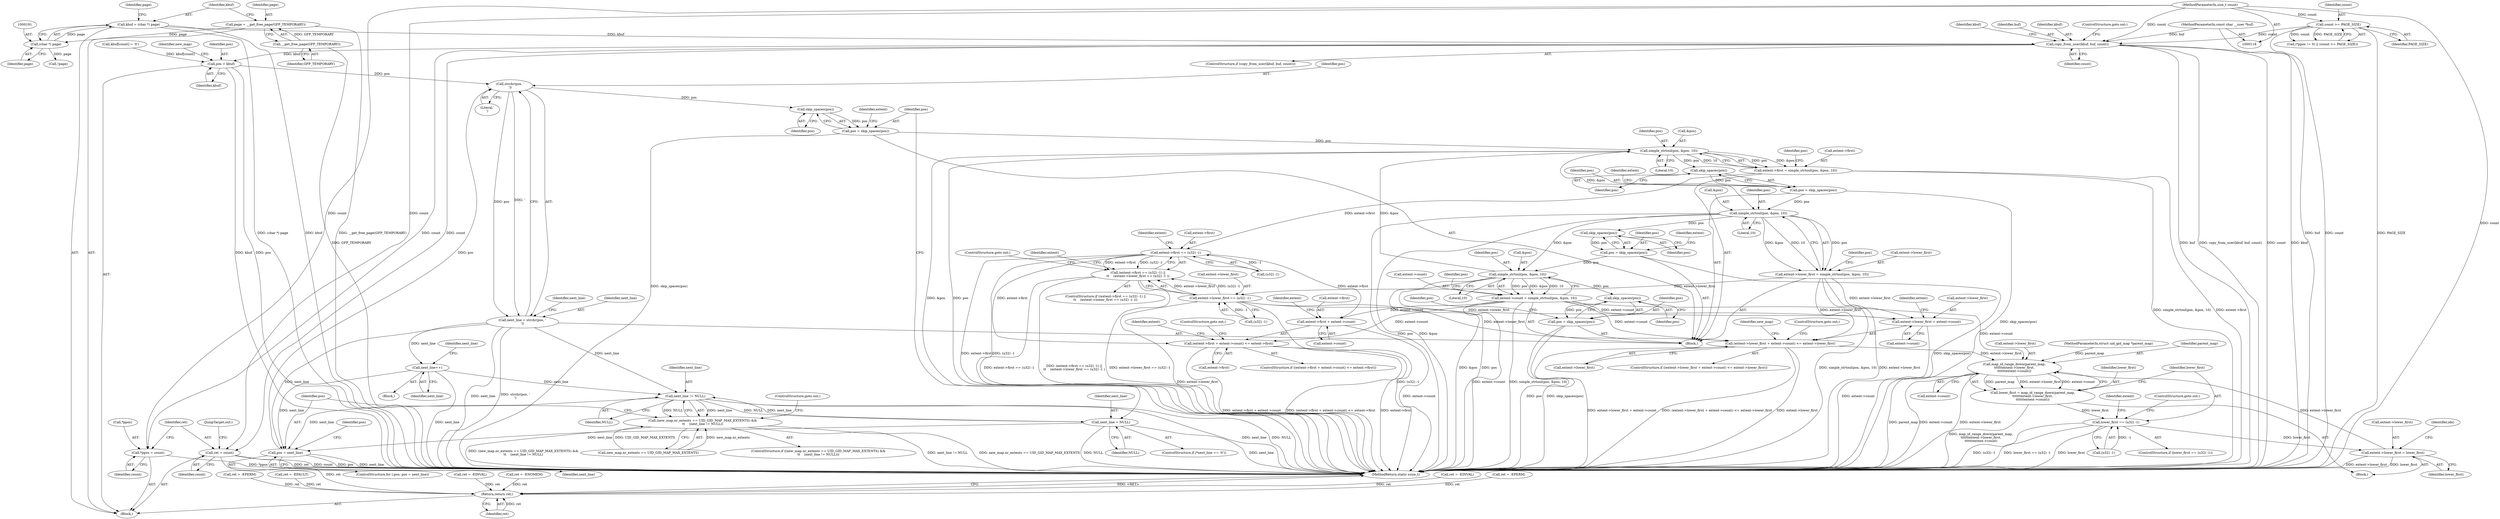 digraph "0_linux_6708075f104c3c9b04b23336bb0366ca30c3931b@API" {
"1000216" [label="(Call,copy_from_user(kbuf, buf, count))"];
"1000188" [label="(Call,kbuf = (char *) page)"];
"1000190" [label="(Call,(char *) page)"];
"1000184" [label="(Call,page = __get_free_page(GFP_TEMPORARY))"];
"1000186" [label="(Call,__get_free_page(GFP_TEMPORARY))"];
"1000120" [label="(MethodParameterIn,const char __user *buf)"];
"1000207" [label="(Call,count >= PAGE_SIZE)"];
"1000121" [label="(MethodParameterIn,size_t count)"];
"1000230" [label="(Call,pos = kbuf)"];
"1000256" [label="(Call,strchr(pos, '\n'))"];
"1000254" [label="(Call,next_line = strchr(pos, '\n'))"];
"1000240" [label="(Call,pos = next_line)"];
"1000266" [label="(Call,next_line++)"];
"1000408" [label="(Call,next_line != NULL)"];
"1000273" [label="(Call,next_line = NULL)"];
"1000402" [label="(Call,(new_map.nr_extents == UID_GID_MAP_MAX_EXTENTS) &&\n\t\t    (next_line != NULL))"];
"1000278" [label="(Call,skip_spaces(pos))"];
"1000276" [label="(Call,pos = skip_spaces(pos))"];
"1000284" [label="(Call,simple_strtoul(pos, &pos, 10))"];
"1000280" [label="(Call,extent->first = simple_strtoul(pos, &pos, 10))"];
"1000348" [label="(Call,extent->first == (u32) -1)"];
"1000347" [label="(Call,(extent->first == (u32) -1) ||\n\t\t    (extent->lower_first == (u32) -1 ))"];
"1000366" [label="(Call,(extent->first + extent->count) <= extent->first)"];
"1000367" [label="(Call,extent->first + extent->count)"];
"1000297" [label="(Call,skip_spaces(pos))"];
"1000295" [label="(Call,pos = skip_spaces(pos))"];
"1000303" [label="(Call,simple_strtoul(pos, &pos, 10))"];
"1000299" [label="(Call,extent->lower_first = simple_strtoul(pos, &pos, 10))"];
"1000356" [label="(Call,extent->lower_first == (u32) -1)"];
"1000379" [label="(Call,(extent->lower_first + extent->count) <= extent->lower_first)"];
"1000454" [label="(Call,map_id_range_down(parent_map,\n\t\t\t\t\t\textent->lower_first,\n\t\t\t\t\t\textent->count))"];
"1000452" [label="(Call,lower_first = map_id_range_down(parent_map,\n\t\t\t\t\t\textent->lower_first,\n\t\t\t\t\t\textent->count))"];
"1000463" [label="(Call,lower_first == (u32) -1)"];
"1000470" [label="(Call,extent->lower_first = lower_first)"];
"1000380" [label="(Call,extent->lower_first + extent->count)"];
"1000316" [label="(Call,skip_spaces(pos))"];
"1000314" [label="(Call,pos = skip_spaces(pos))"];
"1000322" [label="(Call,simple_strtoul(pos, &pos, 10))"];
"1000318" [label="(Call,extent->count = simple_strtoul(pos, &pos, 10))"];
"1000338" [label="(Call,skip_spaces(pos))"];
"1000336" [label="(Call,pos = skip_spaces(pos))"];
"1000500" [label="(Call,*ppos = count)"];
"1000504" [label="(Call,ret = count)"];
"1000515" [label="(Return,return ret;)"];
"1000365" [label="(ControlStructure,if ((extent->first + extent->count) <= extent->first))"];
"1000189" [label="(Identifier,kbuf)"];
"1000326" [label="(Literal,10)"];
"1000382" [label="(Identifier,extent)"];
"1000274" [label="(Identifier,next_line)"];
"1000453" [label="(Identifier,lower_first)"];
"1000401" [label="(ControlStructure,if ((new_map.nr_extents == UID_GID_MAP_MAX_EXTENTS) &&\n\t\t    (next_line != NULL)))"];
"1000515" [label="(Return,return ret;)"];
"1000235" [label="(Identifier,new_map)"];
"1000243" [label="(Block,)"];
"1000464" [label="(Identifier,lower_first)"];
"1000469" [label="(ControlStructure,goto out;)"];
"1000197" [label="(Call,ret = -EINVAL)"];
"1000288" [label="(Literal,10)"];
"1000298" [label="(Identifier,pos)"];
"1000120" [label="(MethodParameterIn,const char __user *buf)"];
"1000402" [label="(Call,(new_map.nr_extents == UID_GID_MAP_MAX_EXTENTS) &&\n\t\t    (next_line != NULL))"];
"1000286" [label="(Call,&pos)"];
"1000371" [label="(Call,extent->count)"];
"1000375" [label="(Identifier,extent)"];
"1000295" [label="(Call,pos = skip_spaces(pos))"];
"1000180" [label="(Call,ret = -ENOMEM)"];
"1000506" [label="(Identifier,count)"];
"1000293" [label="(Identifier,pos)"];
"1000207" [label="(Call,count >= PAGE_SIZE)"];
"1000500" [label="(Call,*ppos = count)"];
"1000230" [label="(Call,pos = kbuf)"];
"1000304" [label="(Identifier,pos)"];
"1000254" [label="(Call,next_line = strchr(pos, '\n'))"];
"1000187" [label="(Identifier,GFP_TEMPORARY)"];
"1000377" [label="(ControlStructure,goto out;)"];
"1000470" [label="(Call,extent->lower_first = lower_first)"];
"1000505" [label="(Identifier,ret)"];
"1000352" [label="(Call,(u32) -1)"];
"1000360" [label="(Call,(u32) -1)"];
"1000218" [label="(Identifier,buf)"];
"1000336" [label="(Call,pos = skip_spaces(pos))"];
"1000403" [label="(Call,new_map.nr_extents == UID_GID_MAP_MAX_EXTENTS)"];
"1000271" [label="(Identifier,next_line)"];
"1000330" [label="(Identifier,pos)"];
"1000314" [label="(Call,pos = skip_spaces(pos))"];
"1000517" [label="(MethodReturn,static ssize_t)"];
"1000188" [label="(Call,kbuf = (char *) page)"];
"1000285" [label="(Identifier,pos)"];
"1000226" [label="(Call,ret = -EINVAL)"];
"1000307" [label="(Literal,10)"];
"1000277" [label="(Identifier,pos)"];
"1000504" [label="(Call,ret = count)"];
"1000125" [label="(MethodParameterIn,struct uid_gid_map *parent_map)"];
"1000455" [label="(Identifier,parent_map)"];
"1000454" [label="(Call,map_id_range_down(parent_map,\n\t\t\t\t\t\textent->lower_first,\n\t\t\t\t\t\textent->count))"];
"1000232" [label="(Identifier,kbuf)"];
"1000297" [label="(Call,skip_spaces(pos))"];
"1000356" [label="(Call,extent->lower_first == (u32) -1)"];
"1000266" [label="(Call,next_line++)"];
"1000275" [label="(Identifier,NULL)"];
"1000256" [label="(Call,strchr(pos, '\n'))"];
"1000319" [label="(Call,extent->count)"];
"1000255" [label="(Identifier,next_line)"];
"1000323" [label="(Identifier,pos)"];
"1000346" [label="(ControlStructure,if ((extent->first == (u32) -1) ||\n\t\t    (extent->lower_first == (u32) -1 )))"];
"1000322" [label="(Call,simple_strtoul(pos, &pos, 10))"];
"1000459" [label="(Call,extent->count)"];
"1000216" [label="(Call,copy_from_user(kbuf, buf, count))"];
"1000349" [label="(Call,extent->first)"];
"1000366" [label="(Call,(extent->first + extent->count) <= extent->first)"];
"1000238" [label="(ControlStructure,for (;pos; pos = next_line))"];
"1000231" [label="(Identifier,pos)"];
"1000217" [label="(Identifier,kbuf)"];
"1000280" [label="(Call,extent->first = simple_strtoul(pos, &pos, 10))"];
"1000209" [label="(Identifier,PAGE_SIZE)"];
"1000357" [label="(Call,extent->lower_first)"];
"1000160" [label="(Call,ret = -EPERM)"];
"1000126" [label="(Block,)"];
"1000474" [label="(Identifier,lower_first)"];
"1000324" [label="(Call,&pos)"];
"1000268" [label="(ControlStructure,if (*next_line == '\0'))"];
"1000184" [label="(Call,page = __get_free_page(GFP_TEMPORARY))"];
"1000312" [label="(Identifier,pos)"];
"1000463" [label="(Call,lower_first == (u32) -1)"];
"1000507" [label="(JumpTarget,out:)"];
"1000279" [label="(Identifier,pos)"];
"1000368" [label="(Call,extent->first)"];
"1000221" [label="(Call,kbuf[count] = '\0')"];
"1000299" [label="(Call,extent->lower_first = simple_strtoul(pos, &pos, 10))"];
"1000315" [label="(Identifier,pos)"];
"1000380" [label="(Call,extent->lower_first + extent->count)"];
"1000240" [label="(Call,pos = next_line)"];
"1000276" [label="(Call,pos = skip_spaces(pos))"];
"1000379" [label="(Call,(extent->lower_first + extent->count) <= extent->lower_first)"];
"1000300" [label="(Call,extent->lower_first)"];
"1000387" [label="(Call,extent->lower_first)"];
"1000190" [label="(Call,(char *) page)"];
"1000411" [label="(ControlStructure,goto out;)"];
"1000516" [label="(Identifier,ret)"];
"1000186" [label="(Call,__get_free_page(GFP_TEMPORARY))"];
"1000208" [label="(Identifier,count)"];
"1000408" [label="(Call,next_line != NULL)"];
"1000320" [label="(Identifier,extent)"];
"1000257" [label="(Identifier,pos)"];
"1000419" [label="(Call,ret = -EPERM)"];
"1000211" [label="(Call,ret = -EFAULT)"];
"1000241" [label="(Identifier,pos)"];
"1000239" [label="(Identifier,pos)"];
"1000192" [label="(Identifier,page)"];
"1000195" [label="(Identifier,page)"];
"1000348" [label="(Call,extent->first == (u32) -1)"];
"1000317" [label="(Identifier,pos)"];
"1000442" [label="(Block,)"];
"1000185" [label="(Identifier,page)"];
"1000364" [label="(ControlStructure,goto out;)"];
"1000501" [label="(Call,*ppos)"];
"1000296" [label="(Identifier,pos)"];
"1000316" [label="(Call,skip_spaces(pos))"];
"1000462" [label="(ControlStructure,if (lower_first == (u32) -1))"];
"1000202" [label="(Call,(*ppos != 0) || (count >= PAGE_SIZE))"];
"1000338" [label="(Call,skip_spaces(pos))"];
"1000305" [label="(Call,&pos)"];
"1000452" [label="(Call,lower_first = map_id_range_down(parent_map,\n\t\t\t\t\t\textent->lower_first,\n\t\t\t\t\t\textent->count))"];
"1000503" [label="(Identifier,count)"];
"1000456" [label="(Call,extent->lower_first)"];
"1000343" [label="(Identifier,pos)"];
"1000471" [label="(Call,extent->lower_first)"];
"1000220" [label="(ControlStructure,goto out;)"];
"1000394" [label="(Identifier,new_map)"];
"1000219" [label="(Identifier,count)"];
"1000410" [label="(Identifier,NULL)"];
"1000267" [label="(Identifier,next_line)"];
"1000465" [label="(Call,(u32) -1)"];
"1000223" [label="(Identifier,kbuf)"];
"1000303" [label="(Call,simple_strtoul(pos, &pos, 10))"];
"1000278" [label="(Call,skip_spaces(pos))"];
"1000242" [label="(Identifier,next_line)"];
"1000347" [label="(Call,(extent->first == (u32) -1) ||\n\t\t    (extent->lower_first == (u32) -1 ))"];
"1000194" [label="(Call,!page)"];
"1000369" [label="(Identifier,extent)"];
"1000284" [label="(Call,simple_strtoul(pos, &pos, 10))"];
"1000258" [label="(Literal,'\n')"];
"1000260" [label="(Identifier,next_line)"];
"1000388" [label="(Identifier,extent)"];
"1000301" [label="(Identifier,extent)"];
"1000318" [label="(Call,extent->count = simple_strtoul(pos, &pos, 10))"];
"1000281" [label="(Call,extent->first)"];
"1000390" [label="(ControlStructure,goto out;)"];
"1000441" [label="(Identifier,idx)"];
"1000367" [label="(Call,extent->first + extent->count)"];
"1000282" [label="(Identifier,extent)"];
"1000339" [label="(Identifier,pos)"];
"1000273" [label="(Call,next_line = NULL)"];
"1000378" [label="(ControlStructure,if ((extent->lower_first + extent->count) <= extent->lower_first))"];
"1000358" [label="(Identifier,extent)"];
"1000472" [label="(Identifier,extent)"];
"1000337" [label="(Identifier,pos)"];
"1000261" [label="(Block,)"];
"1000381" [label="(Call,extent->lower_first)"];
"1000384" [label="(Call,extent->count)"];
"1000409" [label="(Identifier,next_line)"];
"1000215" [label="(ControlStructure,if (copy_from_user(kbuf, buf, count)))"];
"1000374" [label="(Call,extent->first)"];
"1000121" [label="(MethodParameterIn,size_t count)"];
"1000216" -> "1000215"  [label="AST: "];
"1000216" -> "1000219"  [label="CFG: "];
"1000217" -> "1000216"  [label="AST: "];
"1000218" -> "1000216"  [label="AST: "];
"1000219" -> "1000216"  [label="AST: "];
"1000220" -> "1000216"  [label="CFG: "];
"1000223" -> "1000216"  [label="CFG: "];
"1000216" -> "1000517"  [label="DDG: copy_from_user(kbuf, buf, count)"];
"1000216" -> "1000517"  [label="DDG: count"];
"1000216" -> "1000517"  [label="DDG: kbuf"];
"1000216" -> "1000517"  [label="DDG: buf"];
"1000188" -> "1000216"  [label="DDG: kbuf"];
"1000120" -> "1000216"  [label="DDG: buf"];
"1000207" -> "1000216"  [label="DDG: count"];
"1000121" -> "1000216"  [label="DDG: count"];
"1000216" -> "1000230"  [label="DDG: kbuf"];
"1000216" -> "1000500"  [label="DDG: count"];
"1000216" -> "1000504"  [label="DDG: count"];
"1000188" -> "1000126"  [label="AST: "];
"1000188" -> "1000190"  [label="CFG: "];
"1000189" -> "1000188"  [label="AST: "];
"1000190" -> "1000188"  [label="AST: "];
"1000195" -> "1000188"  [label="CFG: "];
"1000188" -> "1000517"  [label="DDG: (char *) page"];
"1000188" -> "1000517"  [label="DDG: kbuf"];
"1000190" -> "1000188"  [label="DDG: page"];
"1000190" -> "1000192"  [label="CFG: "];
"1000191" -> "1000190"  [label="AST: "];
"1000192" -> "1000190"  [label="AST: "];
"1000184" -> "1000190"  [label="DDG: page"];
"1000190" -> "1000194"  [label="DDG: page"];
"1000184" -> "1000126"  [label="AST: "];
"1000184" -> "1000186"  [label="CFG: "];
"1000185" -> "1000184"  [label="AST: "];
"1000186" -> "1000184"  [label="AST: "];
"1000189" -> "1000184"  [label="CFG: "];
"1000184" -> "1000517"  [label="DDG: __get_free_page(GFP_TEMPORARY)"];
"1000186" -> "1000184"  [label="DDG: GFP_TEMPORARY"];
"1000186" -> "1000187"  [label="CFG: "];
"1000187" -> "1000186"  [label="AST: "];
"1000186" -> "1000517"  [label="DDG: GFP_TEMPORARY"];
"1000120" -> "1000118"  [label="AST: "];
"1000120" -> "1000517"  [label="DDG: buf"];
"1000207" -> "1000202"  [label="AST: "];
"1000207" -> "1000209"  [label="CFG: "];
"1000208" -> "1000207"  [label="AST: "];
"1000209" -> "1000207"  [label="AST: "];
"1000202" -> "1000207"  [label="CFG: "];
"1000207" -> "1000517"  [label="DDG: PAGE_SIZE"];
"1000207" -> "1000517"  [label="DDG: count"];
"1000207" -> "1000202"  [label="DDG: count"];
"1000207" -> "1000202"  [label="DDG: PAGE_SIZE"];
"1000121" -> "1000207"  [label="DDG: count"];
"1000121" -> "1000118"  [label="AST: "];
"1000121" -> "1000517"  [label="DDG: count"];
"1000121" -> "1000500"  [label="DDG: count"];
"1000121" -> "1000504"  [label="DDG: count"];
"1000230" -> "1000126"  [label="AST: "];
"1000230" -> "1000232"  [label="CFG: "];
"1000231" -> "1000230"  [label="AST: "];
"1000232" -> "1000230"  [label="AST: "];
"1000235" -> "1000230"  [label="CFG: "];
"1000230" -> "1000517"  [label="DDG: pos"];
"1000230" -> "1000517"  [label="DDG: kbuf"];
"1000221" -> "1000230"  [label="DDG: kbuf[count]"];
"1000230" -> "1000256"  [label="DDG: pos"];
"1000256" -> "1000254"  [label="AST: "];
"1000256" -> "1000258"  [label="CFG: "];
"1000257" -> "1000256"  [label="AST: "];
"1000258" -> "1000256"  [label="AST: "];
"1000254" -> "1000256"  [label="CFG: "];
"1000256" -> "1000254"  [label="DDG: pos"];
"1000256" -> "1000254"  [label="DDG: '\n'"];
"1000240" -> "1000256"  [label="DDG: pos"];
"1000256" -> "1000278"  [label="DDG: pos"];
"1000254" -> "1000243"  [label="AST: "];
"1000255" -> "1000254"  [label="AST: "];
"1000260" -> "1000254"  [label="CFG: "];
"1000254" -> "1000517"  [label="DDG: next_line"];
"1000254" -> "1000517"  [label="DDG: strchr(pos, '\n')"];
"1000254" -> "1000240"  [label="DDG: next_line"];
"1000254" -> "1000266"  [label="DDG: next_line"];
"1000254" -> "1000408"  [label="DDG: next_line"];
"1000240" -> "1000238"  [label="AST: "];
"1000240" -> "1000242"  [label="CFG: "];
"1000241" -> "1000240"  [label="AST: "];
"1000242" -> "1000240"  [label="AST: "];
"1000239" -> "1000240"  [label="CFG: "];
"1000240" -> "1000517"  [label="DDG: next_line"];
"1000240" -> "1000517"  [label="DDG: pos"];
"1000408" -> "1000240"  [label="DDG: next_line"];
"1000266" -> "1000240"  [label="DDG: next_line"];
"1000273" -> "1000240"  [label="DDG: next_line"];
"1000266" -> "1000261"  [label="AST: "];
"1000266" -> "1000267"  [label="CFG: "];
"1000267" -> "1000266"  [label="AST: "];
"1000271" -> "1000266"  [label="CFG: "];
"1000266" -> "1000517"  [label="DDG: next_line"];
"1000266" -> "1000408"  [label="DDG: next_line"];
"1000408" -> "1000402"  [label="AST: "];
"1000408" -> "1000410"  [label="CFG: "];
"1000409" -> "1000408"  [label="AST: "];
"1000410" -> "1000408"  [label="AST: "];
"1000402" -> "1000408"  [label="CFG: "];
"1000408" -> "1000517"  [label="DDG: next_line"];
"1000408" -> "1000517"  [label="DDG: NULL"];
"1000408" -> "1000273"  [label="DDG: NULL"];
"1000408" -> "1000402"  [label="DDG: next_line"];
"1000408" -> "1000402"  [label="DDG: NULL"];
"1000273" -> "1000408"  [label="DDG: next_line"];
"1000273" -> "1000268"  [label="AST: "];
"1000273" -> "1000275"  [label="CFG: "];
"1000274" -> "1000273"  [label="AST: "];
"1000275" -> "1000273"  [label="AST: "];
"1000277" -> "1000273"  [label="CFG: "];
"1000273" -> "1000517"  [label="DDG: NULL"];
"1000273" -> "1000517"  [label="DDG: next_line"];
"1000402" -> "1000401"  [label="AST: "];
"1000402" -> "1000403"  [label="CFG: "];
"1000403" -> "1000402"  [label="AST: "];
"1000411" -> "1000402"  [label="CFG: "];
"1000241" -> "1000402"  [label="CFG: "];
"1000402" -> "1000517"  [label="DDG: (new_map.nr_extents == UID_GID_MAP_MAX_EXTENTS) &&\n\t\t    (next_line != NULL)"];
"1000402" -> "1000517"  [label="DDG: next_line != NULL"];
"1000402" -> "1000517"  [label="DDG: new_map.nr_extents == UID_GID_MAP_MAX_EXTENTS"];
"1000403" -> "1000402"  [label="DDG: new_map.nr_extents"];
"1000403" -> "1000402"  [label="DDG: UID_GID_MAP_MAX_EXTENTS"];
"1000278" -> "1000276"  [label="AST: "];
"1000278" -> "1000279"  [label="CFG: "];
"1000279" -> "1000278"  [label="AST: "];
"1000276" -> "1000278"  [label="CFG: "];
"1000278" -> "1000276"  [label="DDG: pos"];
"1000276" -> "1000243"  [label="AST: "];
"1000277" -> "1000276"  [label="AST: "];
"1000282" -> "1000276"  [label="CFG: "];
"1000276" -> "1000517"  [label="DDG: skip_spaces(pos)"];
"1000276" -> "1000284"  [label="DDG: pos"];
"1000284" -> "1000280"  [label="AST: "];
"1000284" -> "1000288"  [label="CFG: "];
"1000285" -> "1000284"  [label="AST: "];
"1000286" -> "1000284"  [label="AST: "];
"1000288" -> "1000284"  [label="AST: "];
"1000280" -> "1000284"  [label="CFG: "];
"1000284" -> "1000517"  [label="DDG: &pos"];
"1000284" -> "1000517"  [label="DDG: pos"];
"1000284" -> "1000280"  [label="DDG: pos"];
"1000284" -> "1000280"  [label="DDG: &pos"];
"1000284" -> "1000280"  [label="DDG: 10"];
"1000322" -> "1000284"  [label="DDG: &pos"];
"1000284" -> "1000297"  [label="DDG: pos"];
"1000284" -> "1000303"  [label="DDG: &pos"];
"1000280" -> "1000243"  [label="AST: "];
"1000281" -> "1000280"  [label="AST: "];
"1000293" -> "1000280"  [label="CFG: "];
"1000280" -> "1000517"  [label="DDG: simple_strtoul(pos, &pos, 10)"];
"1000280" -> "1000517"  [label="DDG: extent->first"];
"1000280" -> "1000348"  [label="DDG: extent->first"];
"1000348" -> "1000347"  [label="AST: "];
"1000348" -> "1000352"  [label="CFG: "];
"1000349" -> "1000348"  [label="AST: "];
"1000352" -> "1000348"  [label="AST: "];
"1000358" -> "1000348"  [label="CFG: "];
"1000347" -> "1000348"  [label="CFG: "];
"1000348" -> "1000517"  [label="DDG: extent->first"];
"1000348" -> "1000517"  [label="DDG: (u32) -1"];
"1000348" -> "1000347"  [label="DDG: extent->first"];
"1000348" -> "1000347"  [label="DDG: (u32) -1"];
"1000352" -> "1000348"  [label="DDG: -1"];
"1000348" -> "1000366"  [label="DDG: extent->first"];
"1000348" -> "1000367"  [label="DDG: extent->first"];
"1000347" -> "1000346"  [label="AST: "];
"1000347" -> "1000356"  [label="CFG: "];
"1000356" -> "1000347"  [label="AST: "];
"1000364" -> "1000347"  [label="CFG: "];
"1000369" -> "1000347"  [label="CFG: "];
"1000347" -> "1000517"  [label="DDG: extent->lower_first == (u32) -1"];
"1000347" -> "1000517"  [label="DDG: extent->first == (u32) -1"];
"1000347" -> "1000517"  [label="DDG: (extent->first == (u32) -1) ||\n\t\t    (extent->lower_first == (u32) -1 )"];
"1000356" -> "1000347"  [label="DDG: extent->lower_first"];
"1000356" -> "1000347"  [label="DDG: (u32) -1"];
"1000366" -> "1000365"  [label="AST: "];
"1000366" -> "1000374"  [label="CFG: "];
"1000367" -> "1000366"  [label="AST: "];
"1000374" -> "1000366"  [label="AST: "];
"1000377" -> "1000366"  [label="CFG: "];
"1000382" -> "1000366"  [label="CFG: "];
"1000366" -> "1000517"  [label="DDG: extent->first + extent->count"];
"1000366" -> "1000517"  [label="DDG: (extent->first + extent->count) <= extent->first"];
"1000366" -> "1000517"  [label="DDG: extent->first"];
"1000318" -> "1000366"  [label="DDG: extent->count"];
"1000367" -> "1000371"  [label="CFG: "];
"1000368" -> "1000367"  [label="AST: "];
"1000371" -> "1000367"  [label="AST: "];
"1000375" -> "1000367"  [label="CFG: "];
"1000367" -> "1000517"  [label="DDG: extent->count"];
"1000318" -> "1000367"  [label="DDG: extent->count"];
"1000297" -> "1000295"  [label="AST: "];
"1000297" -> "1000298"  [label="CFG: "];
"1000298" -> "1000297"  [label="AST: "];
"1000295" -> "1000297"  [label="CFG: "];
"1000297" -> "1000295"  [label="DDG: pos"];
"1000295" -> "1000243"  [label="AST: "];
"1000296" -> "1000295"  [label="AST: "];
"1000301" -> "1000295"  [label="CFG: "];
"1000295" -> "1000517"  [label="DDG: skip_spaces(pos)"];
"1000295" -> "1000303"  [label="DDG: pos"];
"1000303" -> "1000299"  [label="AST: "];
"1000303" -> "1000307"  [label="CFG: "];
"1000304" -> "1000303"  [label="AST: "];
"1000305" -> "1000303"  [label="AST: "];
"1000307" -> "1000303"  [label="AST: "];
"1000299" -> "1000303"  [label="CFG: "];
"1000303" -> "1000517"  [label="DDG: pos"];
"1000303" -> "1000517"  [label="DDG: &pos"];
"1000303" -> "1000299"  [label="DDG: pos"];
"1000303" -> "1000299"  [label="DDG: &pos"];
"1000303" -> "1000299"  [label="DDG: 10"];
"1000303" -> "1000316"  [label="DDG: pos"];
"1000303" -> "1000322"  [label="DDG: &pos"];
"1000299" -> "1000243"  [label="AST: "];
"1000300" -> "1000299"  [label="AST: "];
"1000312" -> "1000299"  [label="CFG: "];
"1000299" -> "1000517"  [label="DDG: simple_strtoul(pos, &pos, 10)"];
"1000299" -> "1000517"  [label="DDG: extent->lower_first"];
"1000299" -> "1000356"  [label="DDG: extent->lower_first"];
"1000299" -> "1000379"  [label="DDG: extent->lower_first"];
"1000299" -> "1000380"  [label="DDG: extent->lower_first"];
"1000356" -> "1000360"  [label="CFG: "];
"1000357" -> "1000356"  [label="AST: "];
"1000360" -> "1000356"  [label="AST: "];
"1000356" -> "1000517"  [label="DDG: extent->lower_first"];
"1000356" -> "1000517"  [label="DDG: (u32) -1"];
"1000360" -> "1000356"  [label="DDG: -1"];
"1000356" -> "1000379"  [label="DDG: extent->lower_first"];
"1000356" -> "1000380"  [label="DDG: extent->lower_first"];
"1000379" -> "1000378"  [label="AST: "];
"1000379" -> "1000387"  [label="CFG: "];
"1000380" -> "1000379"  [label="AST: "];
"1000387" -> "1000379"  [label="AST: "];
"1000390" -> "1000379"  [label="CFG: "];
"1000394" -> "1000379"  [label="CFG: "];
"1000379" -> "1000517"  [label="DDG: extent->lower_first + extent->count"];
"1000379" -> "1000517"  [label="DDG: (extent->lower_first + extent->count) <= extent->lower_first"];
"1000379" -> "1000517"  [label="DDG: extent->lower_first"];
"1000318" -> "1000379"  [label="DDG: extent->count"];
"1000379" -> "1000454"  [label="DDG: extent->lower_first"];
"1000454" -> "1000452"  [label="AST: "];
"1000454" -> "1000459"  [label="CFG: "];
"1000455" -> "1000454"  [label="AST: "];
"1000456" -> "1000454"  [label="AST: "];
"1000459" -> "1000454"  [label="AST: "];
"1000452" -> "1000454"  [label="CFG: "];
"1000454" -> "1000517"  [label="DDG: parent_map"];
"1000454" -> "1000517"  [label="DDG: extent->count"];
"1000454" -> "1000517"  [label="DDG: extent->lower_first"];
"1000454" -> "1000452"  [label="DDG: parent_map"];
"1000454" -> "1000452"  [label="DDG: extent->lower_first"];
"1000454" -> "1000452"  [label="DDG: extent->count"];
"1000125" -> "1000454"  [label="DDG: parent_map"];
"1000470" -> "1000454"  [label="DDG: extent->lower_first"];
"1000318" -> "1000454"  [label="DDG: extent->count"];
"1000452" -> "1000442"  [label="AST: "];
"1000453" -> "1000452"  [label="AST: "];
"1000464" -> "1000452"  [label="CFG: "];
"1000452" -> "1000517"  [label="DDG: map_id_range_down(parent_map,\n\t\t\t\t\t\textent->lower_first,\n\t\t\t\t\t\textent->count)"];
"1000452" -> "1000463"  [label="DDG: lower_first"];
"1000463" -> "1000462"  [label="AST: "];
"1000463" -> "1000465"  [label="CFG: "];
"1000464" -> "1000463"  [label="AST: "];
"1000465" -> "1000463"  [label="AST: "];
"1000469" -> "1000463"  [label="CFG: "];
"1000472" -> "1000463"  [label="CFG: "];
"1000463" -> "1000517"  [label="DDG: (u32) -1"];
"1000463" -> "1000517"  [label="DDG: lower_first == (u32) -1"];
"1000463" -> "1000517"  [label="DDG: lower_first"];
"1000465" -> "1000463"  [label="DDG: -1"];
"1000463" -> "1000470"  [label="DDG: lower_first"];
"1000470" -> "1000442"  [label="AST: "];
"1000470" -> "1000474"  [label="CFG: "];
"1000471" -> "1000470"  [label="AST: "];
"1000474" -> "1000470"  [label="AST: "];
"1000441" -> "1000470"  [label="CFG: "];
"1000470" -> "1000517"  [label="DDG: lower_first"];
"1000470" -> "1000517"  [label="DDG: extent->lower_first"];
"1000380" -> "1000384"  [label="CFG: "];
"1000381" -> "1000380"  [label="AST: "];
"1000384" -> "1000380"  [label="AST: "];
"1000388" -> "1000380"  [label="CFG: "];
"1000380" -> "1000517"  [label="DDG: extent->count"];
"1000318" -> "1000380"  [label="DDG: extent->count"];
"1000316" -> "1000314"  [label="AST: "];
"1000316" -> "1000317"  [label="CFG: "];
"1000317" -> "1000316"  [label="AST: "];
"1000314" -> "1000316"  [label="CFG: "];
"1000316" -> "1000314"  [label="DDG: pos"];
"1000314" -> "1000243"  [label="AST: "];
"1000315" -> "1000314"  [label="AST: "];
"1000320" -> "1000314"  [label="CFG: "];
"1000314" -> "1000517"  [label="DDG: skip_spaces(pos)"];
"1000314" -> "1000322"  [label="DDG: pos"];
"1000322" -> "1000318"  [label="AST: "];
"1000322" -> "1000326"  [label="CFG: "];
"1000323" -> "1000322"  [label="AST: "];
"1000324" -> "1000322"  [label="AST: "];
"1000326" -> "1000322"  [label="AST: "];
"1000318" -> "1000322"  [label="CFG: "];
"1000322" -> "1000517"  [label="DDG: &pos"];
"1000322" -> "1000517"  [label="DDG: pos"];
"1000322" -> "1000318"  [label="DDG: pos"];
"1000322" -> "1000318"  [label="DDG: &pos"];
"1000322" -> "1000318"  [label="DDG: 10"];
"1000322" -> "1000338"  [label="DDG: pos"];
"1000318" -> "1000243"  [label="AST: "];
"1000319" -> "1000318"  [label="AST: "];
"1000330" -> "1000318"  [label="CFG: "];
"1000318" -> "1000517"  [label="DDG: extent->count"];
"1000318" -> "1000517"  [label="DDG: simple_strtoul(pos, &pos, 10)"];
"1000338" -> "1000336"  [label="AST: "];
"1000338" -> "1000339"  [label="CFG: "];
"1000339" -> "1000338"  [label="AST: "];
"1000336" -> "1000338"  [label="CFG: "];
"1000338" -> "1000336"  [label="DDG: pos"];
"1000336" -> "1000243"  [label="AST: "];
"1000337" -> "1000336"  [label="AST: "];
"1000343" -> "1000336"  [label="CFG: "];
"1000336" -> "1000517"  [label="DDG: skip_spaces(pos)"];
"1000336" -> "1000517"  [label="DDG: pos"];
"1000500" -> "1000126"  [label="AST: "];
"1000500" -> "1000503"  [label="CFG: "];
"1000501" -> "1000500"  [label="AST: "];
"1000503" -> "1000500"  [label="AST: "];
"1000505" -> "1000500"  [label="CFG: "];
"1000500" -> "1000517"  [label="DDG: *ppos"];
"1000504" -> "1000126"  [label="AST: "];
"1000504" -> "1000506"  [label="CFG: "];
"1000505" -> "1000504"  [label="AST: "];
"1000506" -> "1000504"  [label="AST: "];
"1000507" -> "1000504"  [label="CFG: "];
"1000504" -> "1000517"  [label="DDG: count"];
"1000504" -> "1000517"  [label="DDG: ret"];
"1000504" -> "1000515"  [label="DDG: ret"];
"1000515" -> "1000126"  [label="AST: "];
"1000515" -> "1000516"  [label="CFG: "];
"1000516" -> "1000515"  [label="AST: "];
"1000517" -> "1000515"  [label="CFG: "];
"1000515" -> "1000517"  [label="DDG: <RET>"];
"1000516" -> "1000515"  [label="DDG: ret"];
"1000226" -> "1000515"  [label="DDG: ret"];
"1000419" -> "1000515"  [label="DDG: ret"];
"1000180" -> "1000515"  [label="DDG: ret"];
"1000211" -> "1000515"  [label="DDG: ret"];
"1000160" -> "1000515"  [label="DDG: ret"];
"1000197" -> "1000515"  [label="DDG: ret"];
}
